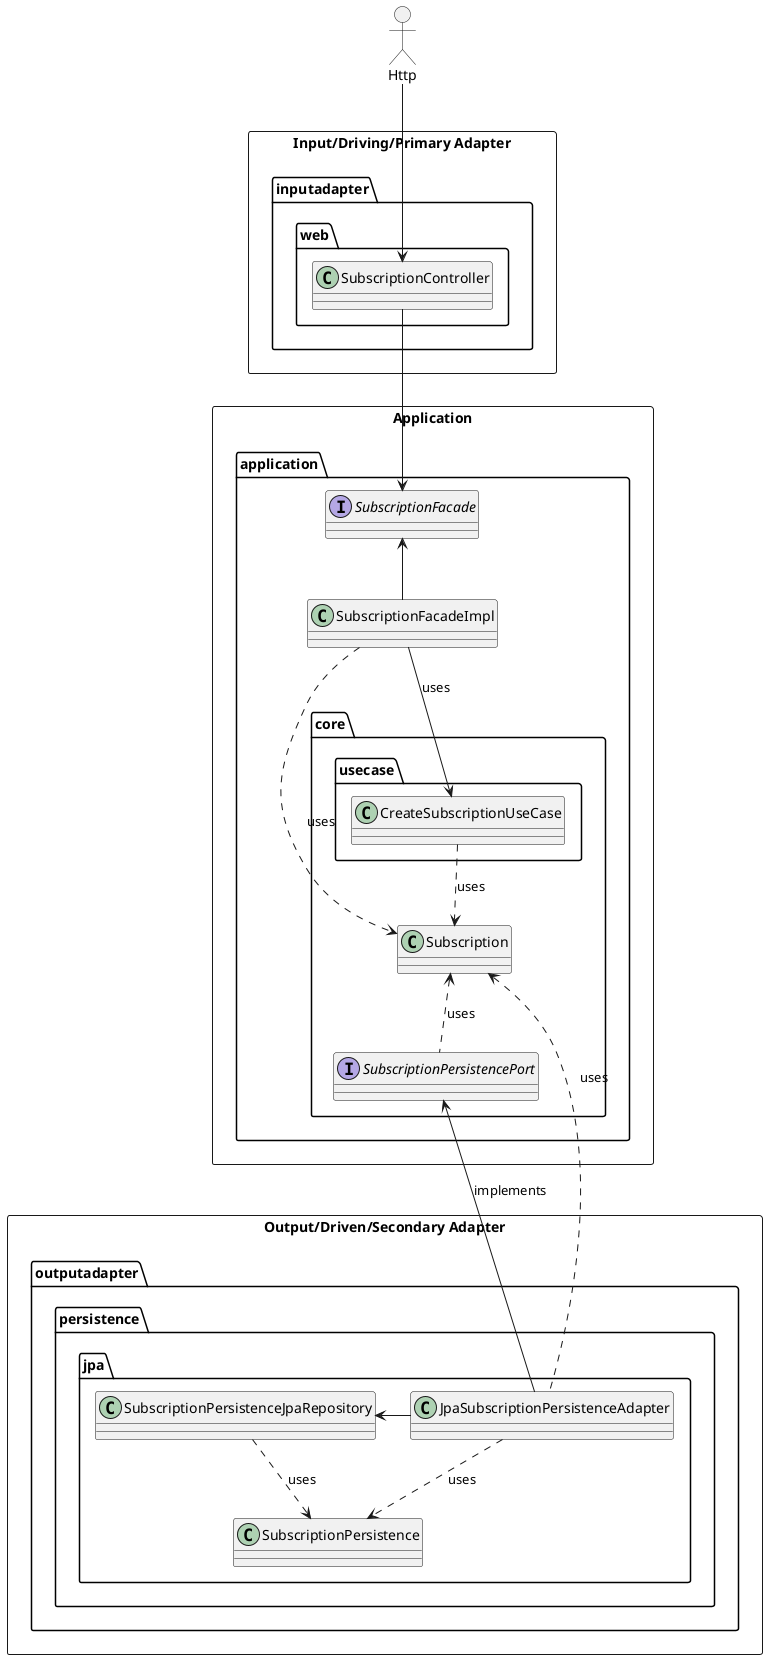 @startuml
allowmixing

rectangle "Input/Driving/Primary Adapter" {
	package inputadapter {
		package web {
			class SubscriptionController
		}
	}
}

rectangle "Application" {
	package application {
		interface SubscriptionFacade
		class SubscriptionFacadeImpl

		package core {
			class Subscription
			interface SubscriptionPersistencePort

			package usecase {
				class CreateSubscriptionUseCase
			}
		}
	}
}

rectangle "Output/Driven/Secondary Adapter" {
	package outputadapter {
		package persistence {
			package jpa {
				class JpaSubscriptionPersistenceAdapter
				class SubscriptionPersistenceJpaRepository
				class SubscriptionPersistence
			}
		}
	}
}

actor Http
Http -down-> SubscriptionController

SubscriptionController -down-> SubscriptionFacade
SubscriptionFacadeImpl -up-> SubscriptionFacade
SubscriptionFacadeImpl .down.> Subscription: uses


SubscriptionFacadeImpl -down-> CreateSubscriptionUseCase: uses
CreateSubscriptionUseCase ..> Subscription: uses

SubscriptionPersistencePort .up.> Subscription: uses
JpaSubscriptionPersistenceAdapter .up.> Subscription: uses

JpaSubscriptionPersistenceAdapter -up-> SubscriptionPersistencePort: implements
JpaSubscriptionPersistenceAdapter -left-> SubscriptionPersistenceJpaRepository
SubscriptionPersistenceJpaRepository ..> SubscriptionPersistence: uses
JpaSubscriptionPersistenceAdapter ..> SubscriptionPersistence: uses

@enduml